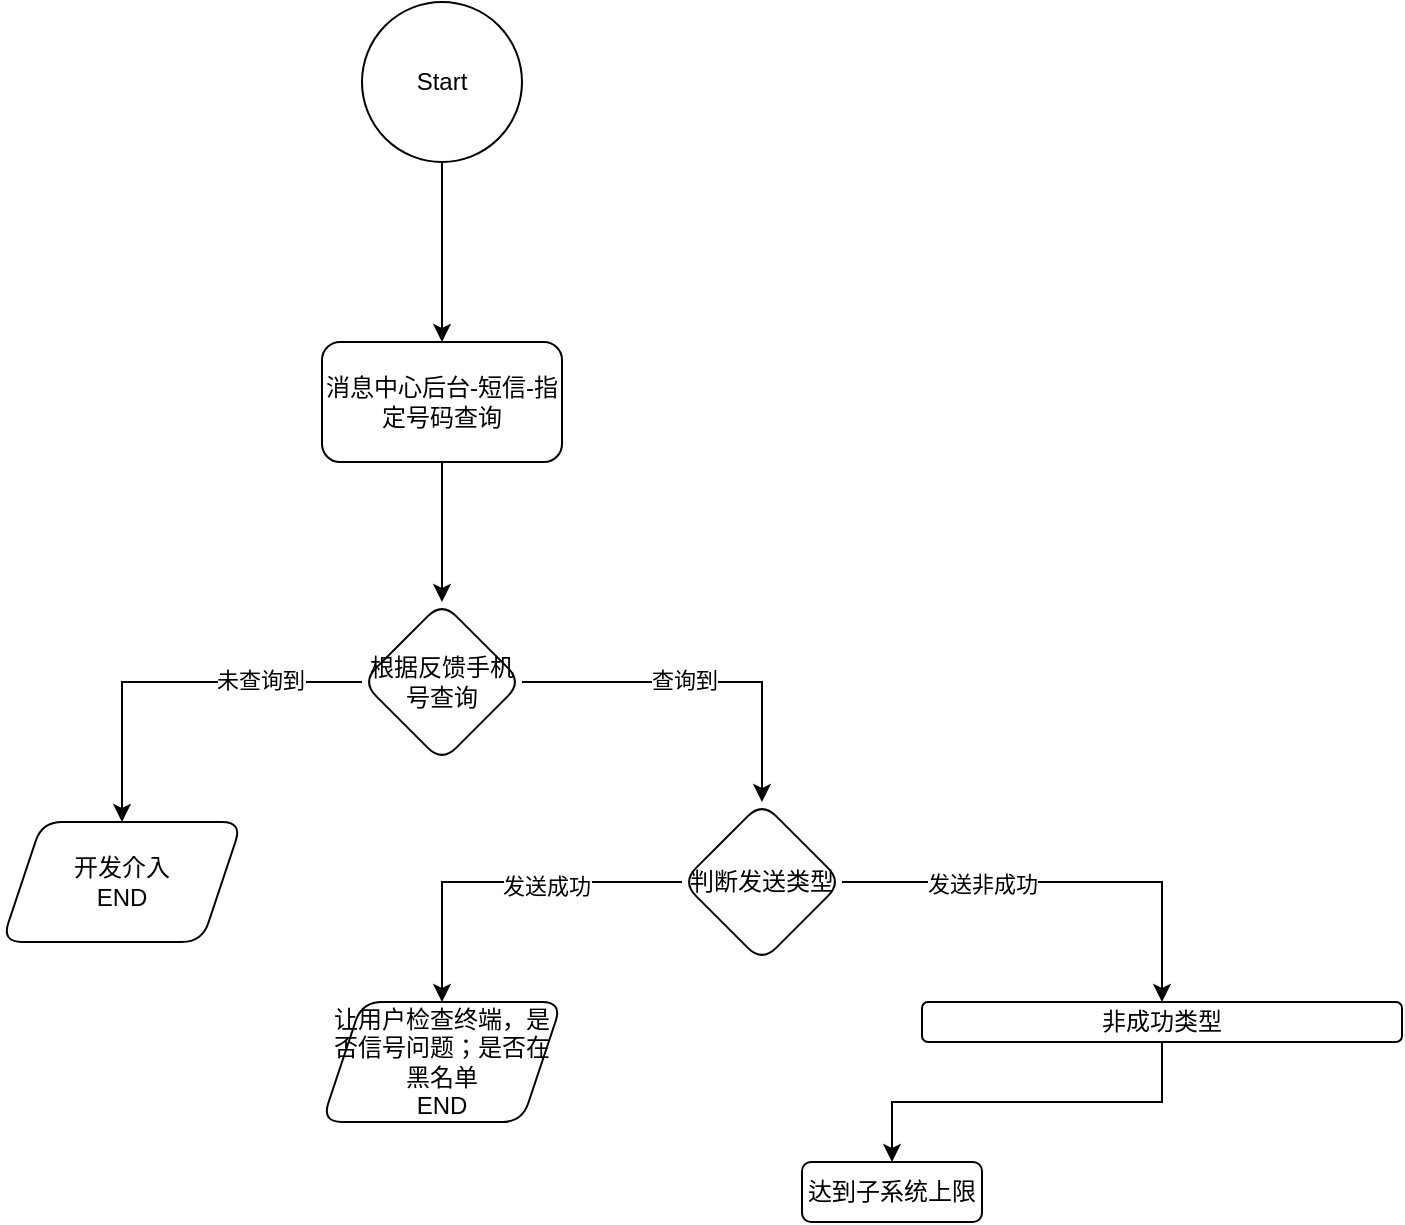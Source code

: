 <mxfile version="21.7.2" type="github">
  <diagram name="第 1 页" id="jROqOUoiwMC_L9ADMDEJ">
    <mxGraphModel dx="875" dy="408" grid="1" gridSize="10" guides="1" tooltips="1" connect="1" arrows="1" fold="1" page="1" pageScale="1" pageWidth="827" pageHeight="1169" math="0" shadow="0">
      <root>
        <mxCell id="0" />
        <mxCell id="1" parent="0" />
        <mxCell id="AEkP96mwi0VHa518bVyS-5" value="" style="edgeStyle=orthogonalEdgeStyle;rounded=0;orthogonalLoop=1;jettySize=auto;html=1;" edge="1" parent="1" source="AEkP96mwi0VHa518bVyS-1" target="AEkP96mwi0VHa518bVyS-4">
          <mxGeometry relative="1" as="geometry" />
        </mxCell>
        <mxCell id="AEkP96mwi0VHa518bVyS-1" value="Start" style="ellipse;whiteSpace=wrap;html=1;aspect=fixed;" vertex="1" parent="1">
          <mxGeometry x="210" y="380" width="80" height="80" as="geometry" />
        </mxCell>
        <mxCell id="AEkP96mwi0VHa518bVyS-7" value="" style="edgeStyle=orthogonalEdgeStyle;rounded=0;orthogonalLoop=1;jettySize=auto;html=1;" edge="1" parent="1" source="AEkP96mwi0VHa518bVyS-4" target="AEkP96mwi0VHa518bVyS-6">
          <mxGeometry relative="1" as="geometry" />
        </mxCell>
        <mxCell id="AEkP96mwi0VHa518bVyS-4" value="消息中心后台-短信-指定号码查询" style="rounded=1;whiteSpace=wrap;html=1;" vertex="1" parent="1">
          <mxGeometry x="190" y="550" width="120" height="60" as="geometry" />
        </mxCell>
        <mxCell id="AEkP96mwi0VHa518bVyS-12" value="" style="edgeStyle=orthogonalEdgeStyle;rounded=0;orthogonalLoop=1;jettySize=auto;html=1;" edge="1" parent="1" source="AEkP96mwi0VHa518bVyS-6" target="AEkP96mwi0VHa518bVyS-11">
          <mxGeometry relative="1" as="geometry" />
        </mxCell>
        <mxCell id="AEkP96mwi0VHa518bVyS-13" value="未查询到" style="edgeLabel;html=1;align=center;verticalAlign=middle;resizable=0;points=[];" vertex="1" connectable="0" parent="AEkP96mwi0VHa518bVyS-12">
          <mxGeometry x="-0.462" y="-1" relative="1" as="geometry">
            <mxPoint as="offset" />
          </mxGeometry>
        </mxCell>
        <mxCell id="AEkP96mwi0VHa518bVyS-18" value="" style="edgeStyle=orthogonalEdgeStyle;rounded=0;orthogonalLoop=1;jettySize=auto;html=1;" edge="1" parent="1" source="AEkP96mwi0VHa518bVyS-6" target="AEkP96mwi0VHa518bVyS-17">
          <mxGeometry relative="1" as="geometry" />
        </mxCell>
        <mxCell id="AEkP96mwi0VHa518bVyS-19" value="查询到" style="edgeLabel;html=1;align=center;verticalAlign=middle;resizable=0;points=[];" vertex="1" connectable="0" parent="AEkP96mwi0VHa518bVyS-18">
          <mxGeometry x="-0.108" y="1" relative="1" as="geometry">
            <mxPoint as="offset" />
          </mxGeometry>
        </mxCell>
        <mxCell id="AEkP96mwi0VHa518bVyS-6" value="根据反馈手机号查询" style="rhombus;whiteSpace=wrap;html=1;rounded=1;" vertex="1" parent="1">
          <mxGeometry x="210" y="680" width="80" height="80" as="geometry" />
        </mxCell>
        <mxCell id="AEkP96mwi0VHa518bVyS-11" value="开发介入&lt;br&gt;END" style="shape=parallelogram;perimeter=parallelogramPerimeter;whiteSpace=wrap;html=1;fixedSize=1;rounded=1;" vertex="1" parent="1">
          <mxGeometry x="30" y="790" width="120" height="60" as="geometry" />
        </mxCell>
        <mxCell id="AEkP96mwi0VHa518bVyS-27" value="" style="edgeStyle=orthogonalEdgeStyle;rounded=0;orthogonalLoop=1;jettySize=auto;html=1;" edge="1" parent="1" source="AEkP96mwi0VHa518bVyS-17" target="AEkP96mwi0VHa518bVyS-26">
          <mxGeometry relative="1" as="geometry" />
        </mxCell>
        <mxCell id="AEkP96mwi0VHa518bVyS-32" value="发送非成功" style="edgeLabel;html=1;align=center;verticalAlign=middle;resizable=0;points=[];" vertex="1" connectable="0" parent="AEkP96mwi0VHa518bVyS-27">
          <mxGeometry x="-0.364" y="-1" relative="1" as="geometry">
            <mxPoint as="offset" />
          </mxGeometry>
        </mxCell>
        <mxCell id="AEkP96mwi0VHa518bVyS-30" value="" style="edgeStyle=orthogonalEdgeStyle;rounded=0;orthogonalLoop=1;jettySize=auto;html=1;" edge="1" parent="1" source="AEkP96mwi0VHa518bVyS-17" target="AEkP96mwi0VHa518bVyS-29">
          <mxGeometry relative="1" as="geometry" />
        </mxCell>
        <mxCell id="AEkP96mwi0VHa518bVyS-31" value="发送成功" style="edgeLabel;html=1;align=center;verticalAlign=middle;resizable=0;points=[];" vertex="1" connectable="0" parent="AEkP96mwi0VHa518bVyS-30">
          <mxGeometry x="-0.242" y="2" relative="1" as="geometry">
            <mxPoint as="offset" />
          </mxGeometry>
        </mxCell>
        <mxCell id="AEkP96mwi0VHa518bVyS-17" value="判断发送类型" style="rhombus;whiteSpace=wrap;html=1;rounded=1;" vertex="1" parent="1">
          <mxGeometry x="370" y="780" width="80" height="80" as="geometry" />
        </mxCell>
        <mxCell id="AEkP96mwi0VHa518bVyS-34" value="" style="edgeStyle=orthogonalEdgeStyle;rounded=0;orthogonalLoop=1;jettySize=auto;html=1;" edge="1" parent="1" source="AEkP96mwi0VHa518bVyS-26" target="AEkP96mwi0VHa518bVyS-33">
          <mxGeometry relative="1" as="geometry" />
        </mxCell>
        <mxCell id="AEkP96mwi0VHa518bVyS-26" value="非成功类型" style="rounded=1;whiteSpace=wrap;html=1;" vertex="1" parent="1">
          <mxGeometry x="490" y="880" width="240" height="20" as="geometry" />
        </mxCell>
        <mxCell id="AEkP96mwi0VHa518bVyS-29" value="让用户检查终端，是否信号问题；是否在黑名单&lt;br&gt;END" style="shape=parallelogram;perimeter=parallelogramPerimeter;whiteSpace=wrap;html=1;fixedSize=1;rounded=1;" vertex="1" parent="1">
          <mxGeometry x="190" y="880" width="120" height="60" as="geometry" />
        </mxCell>
        <mxCell id="AEkP96mwi0VHa518bVyS-33" value="达到子系统上限" style="rounded=1;whiteSpace=wrap;html=1;" vertex="1" parent="1">
          <mxGeometry x="430" y="960" width="90" height="30" as="geometry" />
        </mxCell>
      </root>
    </mxGraphModel>
  </diagram>
</mxfile>
